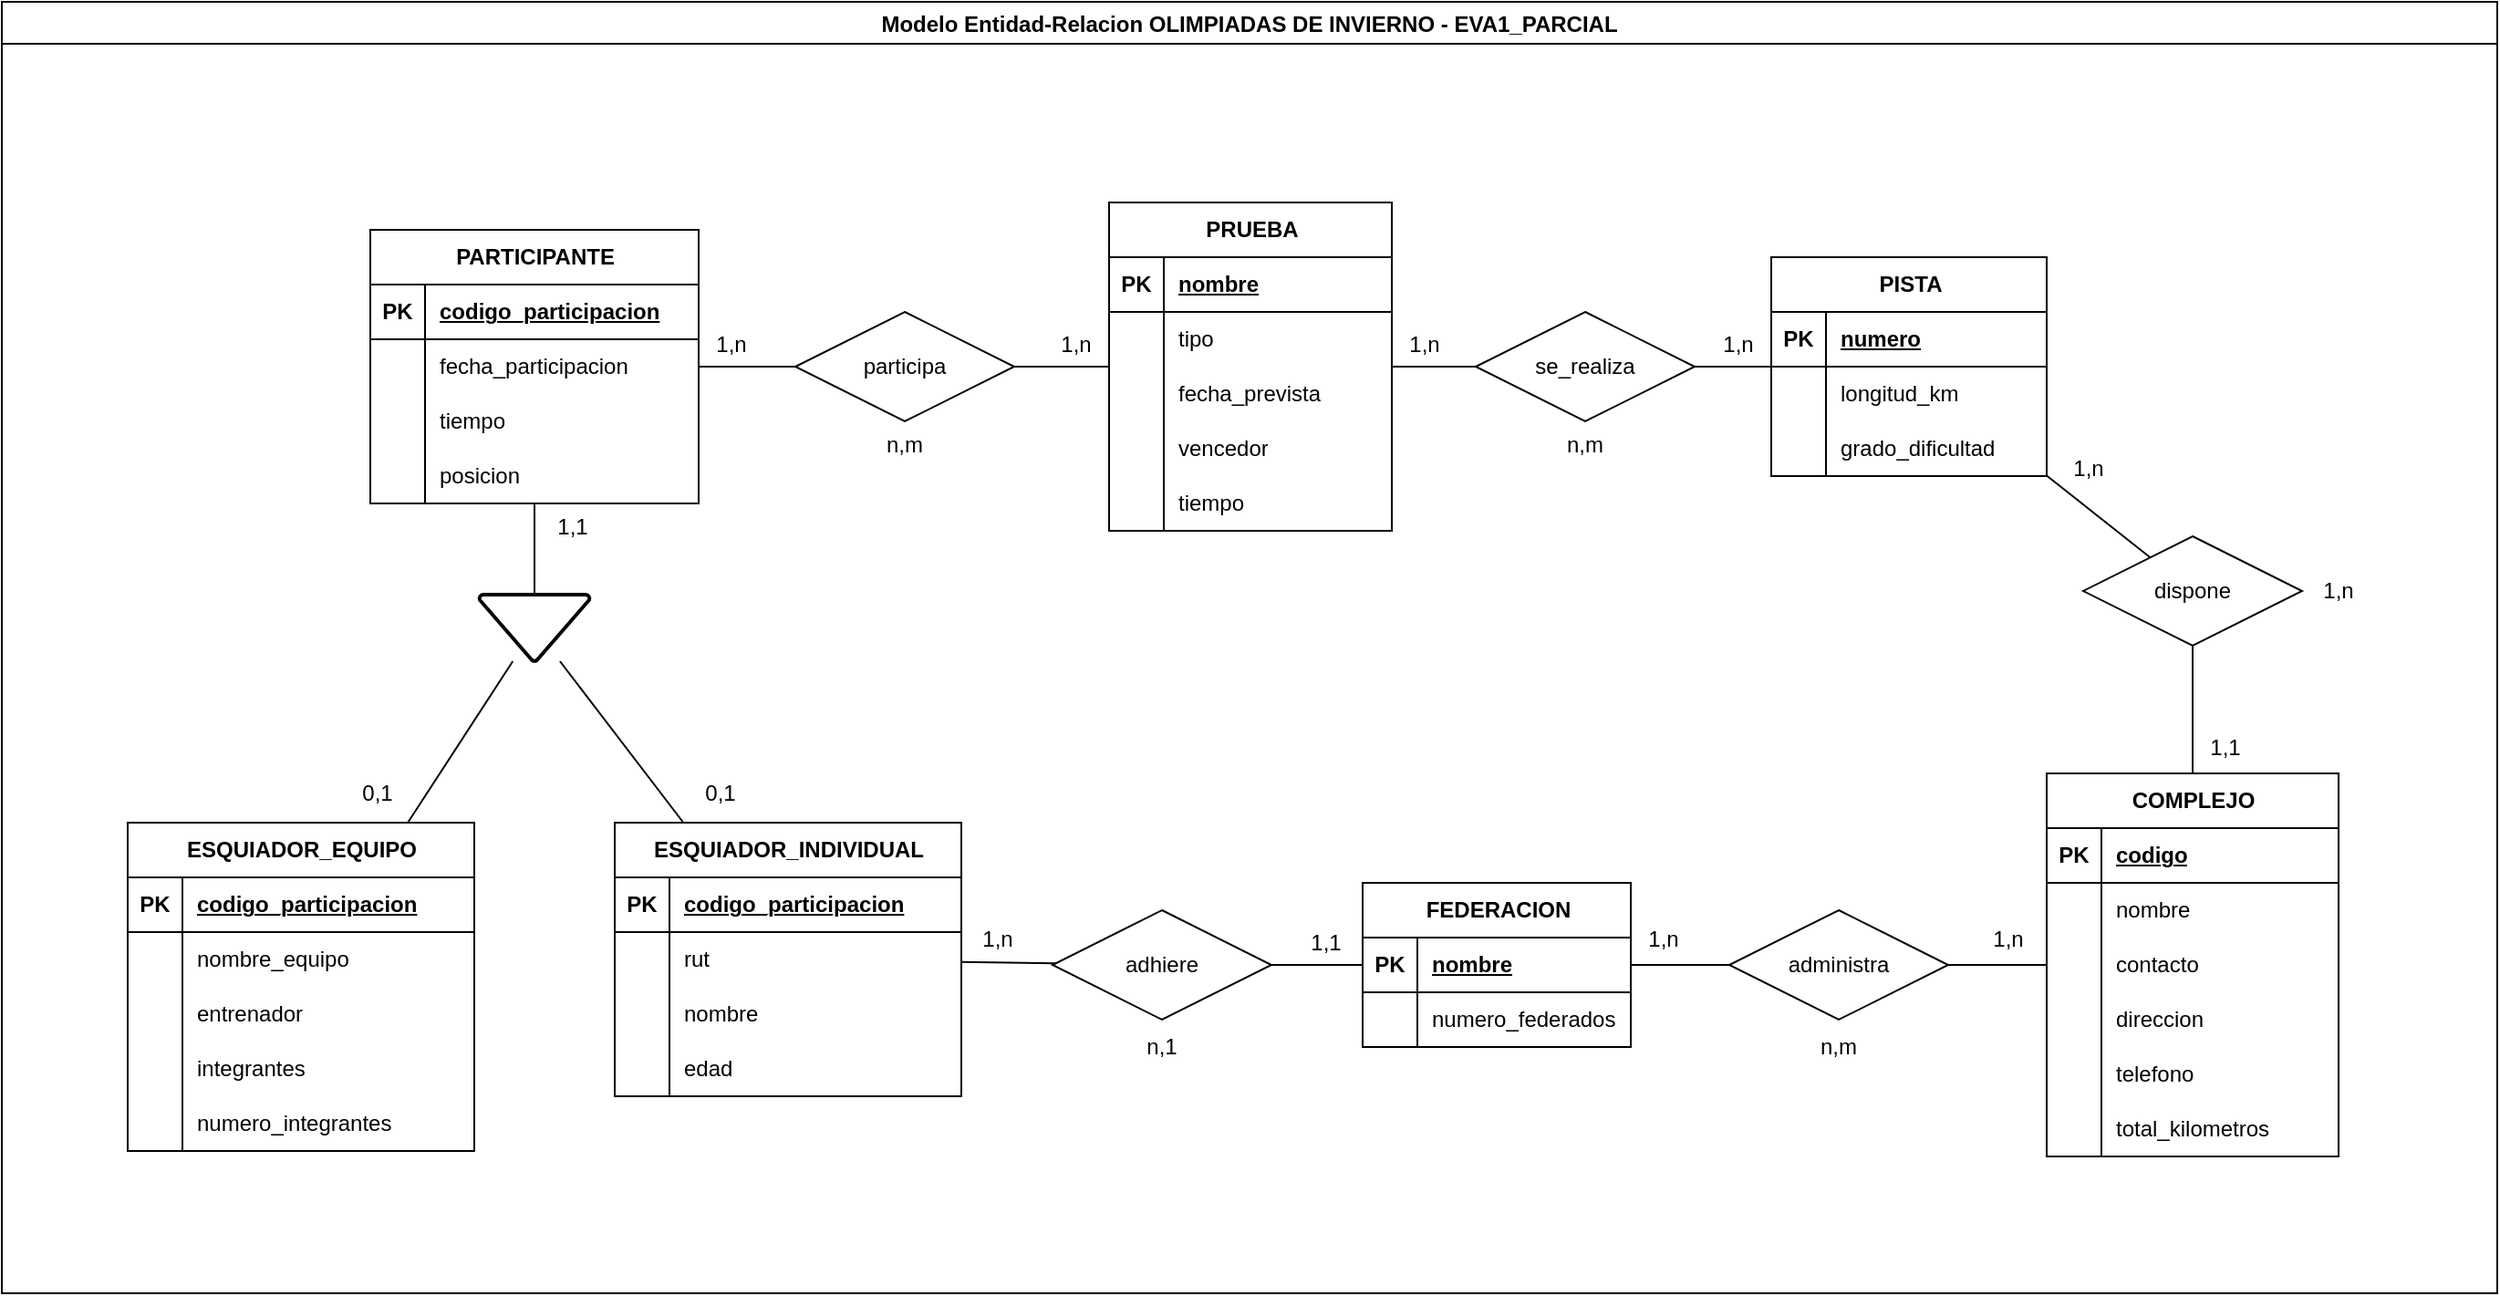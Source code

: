 <mxfile version="21.1.2" type="device">
  <diagram name="Olimpiadas de Invierno" id="M3qVnN_scl08L_aMYJhy">
    <mxGraphModel dx="1152" dy="701" grid="0" gridSize="10" guides="1" tooltips="1" connect="1" arrows="1" fold="1" page="1" pageScale="1" pageWidth="4681" pageHeight="3300" math="0" shadow="0">
      <root>
        <mxCell id="0" />
        <mxCell id="1" parent="0" />
        <mxCell id="zbq84CaO1FpFERPsgIWV-2" value="Modelo Entidad-Relacion OLIMPIADAS DE INVIERNO - EVA1_PARCIAL" style="swimlane;" parent="1" vertex="1">
          <mxGeometry x="531" y="396" width="1368" height="708" as="geometry" />
        </mxCell>
        <mxCell id="zbq84CaO1FpFERPsgIWV-16" value="PARTICIPANTE" style="shape=table;startSize=30;container=1;collapsible=1;childLayout=tableLayout;fixedRows=1;rowLines=0;fontStyle=1;align=center;resizeLast=1;html=1;" parent="zbq84CaO1FpFERPsgIWV-2" vertex="1">
          <mxGeometry x="202" y="125" width="180" height="150" as="geometry" />
        </mxCell>
        <mxCell id="zbq84CaO1FpFERPsgIWV-17" value="" style="shape=tableRow;horizontal=0;startSize=0;swimlaneHead=0;swimlaneBody=0;fillColor=none;collapsible=0;dropTarget=0;points=[[0,0.5],[1,0.5]];portConstraint=eastwest;top=0;left=0;right=0;bottom=1;" parent="zbq84CaO1FpFERPsgIWV-16" vertex="1">
          <mxGeometry y="30" width="180" height="30" as="geometry" />
        </mxCell>
        <mxCell id="zbq84CaO1FpFERPsgIWV-18" value="PK" style="shape=partialRectangle;connectable=0;fillColor=none;top=0;left=0;bottom=0;right=0;fontStyle=1;overflow=hidden;whiteSpace=wrap;html=1;" parent="zbq84CaO1FpFERPsgIWV-17" vertex="1">
          <mxGeometry width="30" height="30" as="geometry">
            <mxRectangle width="30" height="30" as="alternateBounds" />
          </mxGeometry>
        </mxCell>
        <mxCell id="zbq84CaO1FpFERPsgIWV-19" value="codigo_participacion" style="shape=partialRectangle;connectable=0;fillColor=none;top=0;left=0;bottom=0;right=0;align=left;spacingLeft=6;fontStyle=5;overflow=hidden;whiteSpace=wrap;html=1;" parent="zbq84CaO1FpFERPsgIWV-17" vertex="1">
          <mxGeometry x="30" width="150" height="30" as="geometry">
            <mxRectangle width="150" height="30" as="alternateBounds" />
          </mxGeometry>
        </mxCell>
        <mxCell id="zbq84CaO1FpFERPsgIWV-20" value="" style="shape=tableRow;horizontal=0;startSize=0;swimlaneHead=0;swimlaneBody=0;fillColor=none;collapsible=0;dropTarget=0;points=[[0,0.5],[1,0.5]];portConstraint=eastwest;top=0;left=0;right=0;bottom=0;" parent="zbq84CaO1FpFERPsgIWV-16" vertex="1">
          <mxGeometry y="60" width="180" height="30" as="geometry" />
        </mxCell>
        <mxCell id="zbq84CaO1FpFERPsgIWV-21" value="" style="shape=partialRectangle;connectable=0;fillColor=none;top=0;left=0;bottom=0;right=0;editable=1;overflow=hidden;whiteSpace=wrap;html=1;" parent="zbq84CaO1FpFERPsgIWV-20" vertex="1">
          <mxGeometry width="30" height="30" as="geometry">
            <mxRectangle width="30" height="30" as="alternateBounds" />
          </mxGeometry>
        </mxCell>
        <mxCell id="zbq84CaO1FpFERPsgIWV-22" value="fecha_participacion" style="shape=partialRectangle;connectable=0;fillColor=none;top=0;left=0;bottom=0;right=0;align=left;spacingLeft=6;overflow=hidden;whiteSpace=wrap;html=1;" parent="zbq84CaO1FpFERPsgIWV-20" vertex="1">
          <mxGeometry x="30" width="150" height="30" as="geometry">
            <mxRectangle width="150" height="30" as="alternateBounds" />
          </mxGeometry>
        </mxCell>
        <mxCell id="Uq6EE7pWzw_fuwq8VIU6-1" value="" style="shape=tableRow;horizontal=0;startSize=0;swimlaneHead=0;swimlaneBody=0;fillColor=none;collapsible=0;dropTarget=0;points=[[0,0.5],[1,0.5]];portConstraint=eastwest;top=0;left=0;right=0;bottom=0;" vertex="1" parent="zbq84CaO1FpFERPsgIWV-16">
          <mxGeometry y="90" width="180" height="30" as="geometry" />
        </mxCell>
        <mxCell id="Uq6EE7pWzw_fuwq8VIU6-2" value="" style="shape=partialRectangle;connectable=0;fillColor=none;top=0;left=0;bottom=0;right=0;editable=1;overflow=hidden;whiteSpace=wrap;html=1;" vertex="1" parent="Uq6EE7pWzw_fuwq8VIU6-1">
          <mxGeometry width="30" height="30" as="geometry">
            <mxRectangle width="30" height="30" as="alternateBounds" />
          </mxGeometry>
        </mxCell>
        <mxCell id="Uq6EE7pWzw_fuwq8VIU6-3" value="tiempo" style="shape=partialRectangle;connectable=0;fillColor=none;top=0;left=0;bottom=0;right=0;align=left;spacingLeft=6;overflow=hidden;whiteSpace=wrap;html=1;" vertex="1" parent="Uq6EE7pWzw_fuwq8VIU6-1">
          <mxGeometry x="30" width="150" height="30" as="geometry">
            <mxRectangle width="150" height="30" as="alternateBounds" />
          </mxGeometry>
        </mxCell>
        <mxCell id="Uq6EE7pWzw_fuwq8VIU6-4" value="" style="shape=tableRow;horizontal=0;startSize=0;swimlaneHead=0;swimlaneBody=0;fillColor=none;collapsible=0;dropTarget=0;points=[[0,0.5],[1,0.5]];portConstraint=eastwest;top=0;left=0;right=0;bottom=0;" vertex="1" parent="zbq84CaO1FpFERPsgIWV-16">
          <mxGeometry y="120" width="180" height="30" as="geometry" />
        </mxCell>
        <mxCell id="Uq6EE7pWzw_fuwq8VIU6-5" value="" style="shape=partialRectangle;connectable=0;fillColor=none;top=0;left=0;bottom=0;right=0;editable=1;overflow=hidden;whiteSpace=wrap;html=1;" vertex="1" parent="Uq6EE7pWzw_fuwq8VIU6-4">
          <mxGeometry width="30" height="30" as="geometry">
            <mxRectangle width="30" height="30" as="alternateBounds" />
          </mxGeometry>
        </mxCell>
        <mxCell id="Uq6EE7pWzw_fuwq8VIU6-6" value="posicion" style="shape=partialRectangle;connectable=0;fillColor=none;top=0;left=0;bottom=0;right=0;align=left;spacingLeft=6;overflow=hidden;whiteSpace=wrap;html=1;" vertex="1" parent="Uq6EE7pWzw_fuwq8VIU6-4">
          <mxGeometry x="30" width="150" height="30" as="geometry">
            <mxRectangle width="150" height="30" as="alternateBounds" />
          </mxGeometry>
        </mxCell>
        <mxCell id="zbq84CaO1FpFERPsgIWV-32" value="PRUEBA" style="shape=table;startSize=30;container=1;collapsible=1;childLayout=tableLayout;fixedRows=1;rowLines=0;fontStyle=1;align=center;resizeLast=1;html=1;" parent="zbq84CaO1FpFERPsgIWV-2" vertex="1">
          <mxGeometry x="607" y="110" width="155" height="180" as="geometry" />
        </mxCell>
        <mxCell id="zbq84CaO1FpFERPsgIWV-33" value="" style="shape=tableRow;horizontal=0;startSize=0;swimlaneHead=0;swimlaneBody=0;fillColor=none;collapsible=0;dropTarget=0;points=[[0,0.5],[1,0.5]];portConstraint=eastwest;top=0;left=0;right=0;bottom=1;" parent="zbq84CaO1FpFERPsgIWV-32" vertex="1">
          <mxGeometry y="30" width="155" height="30" as="geometry" />
        </mxCell>
        <mxCell id="zbq84CaO1FpFERPsgIWV-34" value="PK" style="shape=partialRectangle;connectable=0;fillColor=none;top=0;left=0;bottom=0;right=0;fontStyle=1;overflow=hidden;whiteSpace=wrap;html=1;" parent="zbq84CaO1FpFERPsgIWV-33" vertex="1">
          <mxGeometry width="30" height="30" as="geometry">
            <mxRectangle width="30" height="30" as="alternateBounds" />
          </mxGeometry>
        </mxCell>
        <mxCell id="zbq84CaO1FpFERPsgIWV-35" value="nombre" style="shape=partialRectangle;connectable=0;fillColor=none;top=0;left=0;bottom=0;right=0;align=left;spacingLeft=6;fontStyle=5;overflow=hidden;whiteSpace=wrap;html=1;" parent="zbq84CaO1FpFERPsgIWV-33" vertex="1">
          <mxGeometry x="30" width="125" height="30" as="geometry">
            <mxRectangle width="125" height="30" as="alternateBounds" />
          </mxGeometry>
        </mxCell>
        <mxCell id="zbq84CaO1FpFERPsgIWV-36" value="" style="shape=tableRow;horizontal=0;startSize=0;swimlaneHead=0;swimlaneBody=0;fillColor=none;collapsible=0;dropTarget=0;points=[[0,0.5],[1,0.5]];portConstraint=eastwest;top=0;left=0;right=0;bottom=0;" parent="zbq84CaO1FpFERPsgIWV-32" vertex="1">
          <mxGeometry y="60" width="155" height="30" as="geometry" />
        </mxCell>
        <mxCell id="zbq84CaO1FpFERPsgIWV-37" value="" style="shape=partialRectangle;connectable=0;fillColor=none;top=0;left=0;bottom=0;right=0;editable=1;overflow=hidden;whiteSpace=wrap;html=1;" parent="zbq84CaO1FpFERPsgIWV-36" vertex="1">
          <mxGeometry width="30" height="30" as="geometry">
            <mxRectangle width="30" height="30" as="alternateBounds" />
          </mxGeometry>
        </mxCell>
        <mxCell id="zbq84CaO1FpFERPsgIWV-38" value="tipo" style="shape=partialRectangle;connectable=0;fillColor=none;top=0;left=0;bottom=0;right=0;align=left;spacingLeft=6;overflow=hidden;whiteSpace=wrap;html=1;" parent="zbq84CaO1FpFERPsgIWV-36" vertex="1">
          <mxGeometry x="30" width="125" height="30" as="geometry">
            <mxRectangle width="125" height="30" as="alternateBounds" />
          </mxGeometry>
        </mxCell>
        <mxCell id="zbq84CaO1FpFERPsgIWV-39" value="" style="shape=tableRow;horizontal=0;startSize=0;swimlaneHead=0;swimlaneBody=0;fillColor=none;collapsible=0;dropTarget=0;points=[[0,0.5],[1,0.5]];portConstraint=eastwest;top=0;left=0;right=0;bottom=0;" parent="zbq84CaO1FpFERPsgIWV-32" vertex="1">
          <mxGeometry y="90" width="155" height="30" as="geometry" />
        </mxCell>
        <mxCell id="zbq84CaO1FpFERPsgIWV-40" value="" style="shape=partialRectangle;connectable=0;fillColor=none;top=0;left=0;bottom=0;right=0;editable=1;overflow=hidden;whiteSpace=wrap;html=1;" parent="zbq84CaO1FpFERPsgIWV-39" vertex="1">
          <mxGeometry width="30" height="30" as="geometry">
            <mxRectangle width="30" height="30" as="alternateBounds" />
          </mxGeometry>
        </mxCell>
        <mxCell id="zbq84CaO1FpFERPsgIWV-41" value="fecha_prevista" style="shape=partialRectangle;connectable=0;fillColor=none;top=0;left=0;bottom=0;right=0;align=left;spacingLeft=6;overflow=hidden;whiteSpace=wrap;html=1;" parent="zbq84CaO1FpFERPsgIWV-39" vertex="1">
          <mxGeometry x="30" width="125" height="30" as="geometry">
            <mxRectangle width="125" height="30" as="alternateBounds" />
          </mxGeometry>
        </mxCell>
        <mxCell id="Uq6EE7pWzw_fuwq8VIU6-7" value="" style="shape=tableRow;horizontal=0;startSize=0;swimlaneHead=0;swimlaneBody=0;fillColor=none;collapsible=0;dropTarget=0;points=[[0,0.5],[1,0.5]];portConstraint=eastwest;top=0;left=0;right=0;bottom=0;" vertex="1" parent="zbq84CaO1FpFERPsgIWV-32">
          <mxGeometry y="120" width="155" height="30" as="geometry" />
        </mxCell>
        <mxCell id="Uq6EE7pWzw_fuwq8VIU6-8" value="" style="shape=partialRectangle;connectable=0;fillColor=none;top=0;left=0;bottom=0;right=0;editable=1;overflow=hidden;whiteSpace=wrap;html=1;" vertex="1" parent="Uq6EE7pWzw_fuwq8VIU6-7">
          <mxGeometry width="30" height="30" as="geometry">
            <mxRectangle width="30" height="30" as="alternateBounds" />
          </mxGeometry>
        </mxCell>
        <mxCell id="Uq6EE7pWzw_fuwq8VIU6-9" value="vencedor" style="shape=partialRectangle;connectable=0;fillColor=none;top=0;left=0;bottom=0;right=0;align=left;spacingLeft=6;overflow=hidden;whiteSpace=wrap;html=1;" vertex="1" parent="Uq6EE7pWzw_fuwq8VIU6-7">
          <mxGeometry x="30" width="125" height="30" as="geometry">
            <mxRectangle width="125" height="30" as="alternateBounds" />
          </mxGeometry>
        </mxCell>
        <mxCell id="Uq6EE7pWzw_fuwq8VIU6-10" value="" style="shape=tableRow;horizontal=0;startSize=0;swimlaneHead=0;swimlaneBody=0;fillColor=none;collapsible=0;dropTarget=0;points=[[0,0.5],[1,0.5]];portConstraint=eastwest;top=0;left=0;right=0;bottom=0;" vertex="1" parent="zbq84CaO1FpFERPsgIWV-32">
          <mxGeometry y="150" width="155" height="30" as="geometry" />
        </mxCell>
        <mxCell id="Uq6EE7pWzw_fuwq8VIU6-11" value="" style="shape=partialRectangle;connectable=0;fillColor=none;top=0;left=0;bottom=0;right=0;editable=1;overflow=hidden;whiteSpace=wrap;html=1;" vertex="1" parent="Uq6EE7pWzw_fuwq8VIU6-10">
          <mxGeometry width="30" height="30" as="geometry">
            <mxRectangle width="30" height="30" as="alternateBounds" />
          </mxGeometry>
        </mxCell>
        <mxCell id="Uq6EE7pWzw_fuwq8VIU6-12" value="tiempo" style="shape=partialRectangle;connectable=0;fillColor=none;top=0;left=0;bottom=0;right=0;align=left;spacingLeft=6;overflow=hidden;whiteSpace=wrap;html=1;" vertex="1" parent="Uq6EE7pWzw_fuwq8VIU6-10">
          <mxGeometry x="30" width="125" height="30" as="geometry">
            <mxRectangle width="125" height="30" as="alternateBounds" />
          </mxGeometry>
        </mxCell>
        <mxCell id="zbq84CaO1FpFERPsgIWV-42" value="ESQUIADOR_INDIVIDUAL" style="shape=table;startSize=30;container=1;collapsible=1;childLayout=tableLayout;fixedRows=1;rowLines=0;fontStyle=1;align=center;resizeLast=1;html=1;" parent="zbq84CaO1FpFERPsgIWV-2" vertex="1">
          <mxGeometry x="336" y="450" width="190" height="150" as="geometry" />
        </mxCell>
        <mxCell id="zbq84CaO1FpFERPsgIWV-43" value="" style="shape=tableRow;horizontal=0;startSize=0;swimlaneHead=0;swimlaneBody=0;fillColor=none;collapsible=0;dropTarget=0;points=[[0,0.5],[1,0.5]];portConstraint=eastwest;top=0;left=0;right=0;bottom=1;" parent="zbq84CaO1FpFERPsgIWV-42" vertex="1">
          <mxGeometry y="30" width="190" height="30" as="geometry" />
        </mxCell>
        <mxCell id="zbq84CaO1FpFERPsgIWV-44" value="PK" style="shape=partialRectangle;connectable=0;fillColor=none;top=0;left=0;bottom=0;right=0;fontStyle=1;overflow=hidden;whiteSpace=wrap;html=1;" parent="zbq84CaO1FpFERPsgIWV-43" vertex="1">
          <mxGeometry width="30" height="30" as="geometry">
            <mxRectangle width="30" height="30" as="alternateBounds" />
          </mxGeometry>
        </mxCell>
        <mxCell id="zbq84CaO1FpFERPsgIWV-45" value="codigo_participacion" style="shape=partialRectangle;connectable=0;fillColor=none;top=0;left=0;bottom=0;right=0;align=left;spacingLeft=6;fontStyle=5;overflow=hidden;whiteSpace=wrap;html=1;" parent="zbq84CaO1FpFERPsgIWV-43" vertex="1">
          <mxGeometry x="30" width="160" height="30" as="geometry">
            <mxRectangle width="160" height="30" as="alternateBounds" />
          </mxGeometry>
        </mxCell>
        <mxCell id="zbq84CaO1FpFERPsgIWV-46" value="" style="shape=tableRow;horizontal=0;startSize=0;swimlaneHead=0;swimlaneBody=0;fillColor=none;collapsible=0;dropTarget=0;points=[[0,0.5],[1,0.5]];portConstraint=eastwest;top=0;left=0;right=0;bottom=0;" parent="zbq84CaO1FpFERPsgIWV-42" vertex="1">
          <mxGeometry y="60" width="190" height="30" as="geometry" />
        </mxCell>
        <mxCell id="zbq84CaO1FpFERPsgIWV-47" value="" style="shape=partialRectangle;connectable=0;fillColor=none;top=0;left=0;bottom=0;right=0;editable=1;overflow=hidden;whiteSpace=wrap;html=1;" parent="zbq84CaO1FpFERPsgIWV-46" vertex="1">
          <mxGeometry width="30" height="30" as="geometry">
            <mxRectangle width="30" height="30" as="alternateBounds" />
          </mxGeometry>
        </mxCell>
        <mxCell id="zbq84CaO1FpFERPsgIWV-48" value="rut" style="shape=partialRectangle;connectable=0;fillColor=none;top=0;left=0;bottom=0;right=0;align=left;spacingLeft=6;overflow=hidden;whiteSpace=wrap;html=1;" parent="zbq84CaO1FpFERPsgIWV-46" vertex="1">
          <mxGeometry x="30" width="160" height="30" as="geometry">
            <mxRectangle width="160" height="30" as="alternateBounds" />
          </mxGeometry>
        </mxCell>
        <mxCell id="zbq84CaO1FpFERPsgIWV-49" value="" style="shape=tableRow;horizontal=0;startSize=0;swimlaneHead=0;swimlaneBody=0;fillColor=none;collapsible=0;dropTarget=0;points=[[0,0.5],[1,0.5]];portConstraint=eastwest;top=0;left=0;right=0;bottom=0;" parent="zbq84CaO1FpFERPsgIWV-42" vertex="1">
          <mxGeometry y="90" width="190" height="30" as="geometry" />
        </mxCell>
        <mxCell id="zbq84CaO1FpFERPsgIWV-50" value="" style="shape=partialRectangle;connectable=0;fillColor=none;top=0;left=0;bottom=0;right=0;editable=1;overflow=hidden;whiteSpace=wrap;html=1;" parent="zbq84CaO1FpFERPsgIWV-49" vertex="1">
          <mxGeometry width="30" height="30" as="geometry">
            <mxRectangle width="30" height="30" as="alternateBounds" />
          </mxGeometry>
        </mxCell>
        <mxCell id="zbq84CaO1FpFERPsgIWV-51" value="nombre" style="shape=partialRectangle;connectable=0;fillColor=none;top=0;left=0;bottom=0;right=0;align=left;spacingLeft=6;overflow=hidden;whiteSpace=wrap;html=1;" parent="zbq84CaO1FpFERPsgIWV-49" vertex="1">
          <mxGeometry x="30" width="160" height="30" as="geometry">
            <mxRectangle width="160" height="30" as="alternateBounds" />
          </mxGeometry>
        </mxCell>
        <mxCell id="zbq84CaO1FpFERPsgIWV-52" value="" style="shape=tableRow;horizontal=0;startSize=0;swimlaneHead=0;swimlaneBody=0;fillColor=none;collapsible=0;dropTarget=0;points=[[0,0.5],[1,0.5]];portConstraint=eastwest;top=0;left=0;right=0;bottom=0;" parent="zbq84CaO1FpFERPsgIWV-42" vertex="1">
          <mxGeometry y="120" width="190" height="30" as="geometry" />
        </mxCell>
        <mxCell id="zbq84CaO1FpFERPsgIWV-53" value="" style="shape=partialRectangle;connectable=0;fillColor=none;top=0;left=0;bottom=0;right=0;editable=1;overflow=hidden;whiteSpace=wrap;html=1;" parent="zbq84CaO1FpFERPsgIWV-52" vertex="1">
          <mxGeometry width="30" height="30" as="geometry">
            <mxRectangle width="30" height="30" as="alternateBounds" />
          </mxGeometry>
        </mxCell>
        <mxCell id="zbq84CaO1FpFERPsgIWV-54" value="edad" style="shape=partialRectangle;connectable=0;fillColor=none;top=0;left=0;bottom=0;right=0;align=left;spacingLeft=6;overflow=hidden;whiteSpace=wrap;html=1;" parent="zbq84CaO1FpFERPsgIWV-52" vertex="1">
          <mxGeometry x="30" width="160" height="30" as="geometry">
            <mxRectangle width="160" height="30" as="alternateBounds" />
          </mxGeometry>
        </mxCell>
        <mxCell id="zbq84CaO1FpFERPsgIWV-61" value="PISTA" style="shape=table;startSize=30;container=1;collapsible=1;childLayout=tableLayout;fixedRows=1;rowLines=0;fontStyle=1;align=center;resizeLast=1;html=1;" parent="zbq84CaO1FpFERPsgIWV-2" vertex="1">
          <mxGeometry x="970" y="140" width="151" height="120" as="geometry" />
        </mxCell>
        <mxCell id="zbq84CaO1FpFERPsgIWV-62" value="" style="shape=tableRow;horizontal=0;startSize=0;swimlaneHead=0;swimlaneBody=0;fillColor=none;collapsible=0;dropTarget=0;points=[[0,0.5],[1,0.5]];portConstraint=eastwest;top=0;left=0;right=0;bottom=1;" parent="zbq84CaO1FpFERPsgIWV-61" vertex="1">
          <mxGeometry y="30" width="151" height="30" as="geometry" />
        </mxCell>
        <mxCell id="zbq84CaO1FpFERPsgIWV-63" value="PK" style="shape=partialRectangle;connectable=0;fillColor=none;top=0;left=0;bottom=0;right=0;fontStyle=1;overflow=hidden;whiteSpace=wrap;html=1;" parent="zbq84CaO1FpFERPsgIWV-62" vertex="1">
          <mxGeometry width="30" height="30" as="geometry">
            <mxRectangle width="30" height="30" as="alternateBounds" />
          </mxGeometry>
        </mxCell>
        <mxCell id="zbq84CaO1FpFERPsgIWV-64" value="numero" style="shape=partialRectangle;connectable=0;fillColor=none;top=0;left=0;bottom=0;right=0;align=left;spacingLeft=6;fontStyle=5;overflow=hidden;whiteSpace=wrap;html=1;" parent="zbq84CaO1FpFERPsgIWV-62" vertex="1">
          <mxGeometry x="30" width="121" height="30" as="geometry">
            <mxRectangle width="121" height="30" as="alternateBounds" />
          </mxGeometry>
        </mxCell>
        <mxCell id="zbq84CaO1FpFERPsgIWV-65" value="" style="shape=tableRow;horizontal=0;startSize=0;swimlaneHead=0;swimlaneBody=0;fillColor=none;collapsible=0;dropTarget=0;points=[[0,0.5],[1,0.5]];portConstraint=eastwest;top=0;left=0;right=0;bottom=0;" parent="zbq84CaO1FpFERPsgIWV-61" vertex="1">
          <mxGeometry y="60" width="151" height="30" as="geometry" />
        </mxCell>
        <mxCell id="zbq84CaO1FpFERPsgIWV-66" value="" style="shape=partialRectangle;connectable=0;fillColor=none;top=0;left=0;bottom=0;right=0;editable=1;overflow=hidden;whiteSpace=wrap;html=1;" parent="zbq84CaO1FpFERPsgIWV-65" vertex="1">
          <mxGeometry width="30" height="30" as="geometry">
            <mxRectangle width="30" height="30" as="alternateBounds" />
          </mxGeometry>
        </mxCell>
        <mxCell id="zbq84CaO1FpFERPsgIWV-67" value="longitud_km" style="shape=partialRectangle;connectable=0;fillColor=none;top=0;left=0;bottom=0;right=0;align=left;spacingLeft=6;overflow=hidden;whiteSpace=wrap;html=1;" parent="zbq84CaO1FpFERPsgIWV-65" vertex="1">
          <mxGeometry x="30" width="121" height="30" as="geometry">
            <mxRectangle width="121" height="30" as="alternateBounds" />
          </mxGeometry>
        </mxCell>
        <mxCell id="zbq84CaO1FpFERPsgIWV-68" value="" style="shape=tableRow;horizontal=0;startSize=0;swimlaneHead=0;swimlaneBody=0;fillColor=none;collapsible=0;dropTarget=0;points=[[0,0.5],[1,0.5]];portConstraint=eastwest;top=0;left=0;right=0;bottom=0;" parent="zbq84CaO1FpFERPsgIWV-61" vertex="1">
          <mxGeometry y="90" width="151" height="30" as="geometry" />
        </mxCell>
        <mxCell id="zbq84CaO1FpFERPsgIWV-69" value="" style="shape=partialRectangle;connectable=0;fillColor=none;top=0;left=0;bottom=0;right=0;editable=1;overflow=hidden;whiteSpace=wrap;html=1;" parent="zbq84CaO1FpFERPsgIWV-68" vertex="1">
          <mxGeometry width="30" height="30" as="geometry">
            <mxRectangle width="30" height="30" as="alternateBounds" />
          </mxGeometry>
        </mxCell>
        <mxCell id="zbq84CaO1FpFERPsgIWV-70" value="grado_dificultad" style="shape=partialRectangle;connectable=0;fillColor=none;top=0;left=0;bottom=0;right=0;align=left;spacingLeft=6;overflow=hidden;whiteSpace=wrap;html=1;" parent="zbq84CaO1FpFERPsgIWV-68" vertex="1">
          <mxGeometry x="30" width="121" height="30" as="geometry">
            <mxRectangle width="121" height="30" as="alternateBounds" />
          </mxGeometry>
        </mxCell>
        <mxCell id="zbq84CaO1FpFERPsgIWV-83" value="FEDERACION" style="shape=table;startSize=30;container=1;collapsible=1;childLayout=tableLayout;fixedRows=1;rowLines=0;fontStyle=1;align=center;resizeLast=1;html=1;" parent="zbq84CaO1FpFERPsgIWV-2" vertex="1">
          <mxGeometry x="746" y="483" width="147" height="90" as="geometry" />
        </mxCell>
        <mxCell id="zbq84CaO1FpFERPsgIWV-84" value="" style="shape=tableRow;horizontal=0;startSize=0;swimlaneHead=0;swimlaneBody=0;fillColor=none;collapsible=0;dropTarget=0;points=[[0,0.5],[1,0.5]];portConstraint=eastwest;top=0;left=0;right=0;bottom=1;" parent="zbq84CaO1FpFERPsgIWV-83" vertex="1">
          <mxGeometry y="30" width="147" height="30" as="geometry" />
        </mxCell>
        <mxCell id="zbq84CaO1FpFERPsgIWV-85" value="PK" style="shape=partialRectangle;connectable=0;fillColor=none;top=0;left=0;bottom=0;right=0;fontStyle=1;overflow=hidden;whiteSpace=wrap;html=1;" parent="zbq84CaO1FpFERPsgIWV-84" vertex="1">
          <mxGeometry width="30" height="30" as="geometry">
            <mxRectangle width="30" height="30" as="alternateBounds" />
          </mxGeometry>
        </mxCell>
        <mxCell id="zbq84CaO1FpFERPsgIWV-86" value="nombre" style="shape=partialRectangle;connectable=0;fillColor=none;top=0;left=0;bottom=0;right=0;align=left;spacingLeft=6;fontStyle=5;overflow=hidden;whiteSpace=wrap;html=1;" parent="zbq84CaO1FpFERPsgIWV-84" vertex="1">
          <mxGeometry x="30" width="117" height="30" as="geometry">
            <mxRectangle width="117" height="30" as="alternateBounds" />
          </mxGeometry>
        </mxCell>
        <mxCell id="zbq84CaO1FpFERPsgIWV-87" value="" style="shape=tableRow;horizontal=0;startSize=0;swimlaneHead=0;swimlaneBody=0;fillColor=none;collapsible=0;dropTarget=0;points=[[0,0.5],[1,0.5]];portConstraint=eastwest;top=0;left=0;right=0;bottom=0;" parent="zbq84CaO1FpFERPsgIWV-83" vertex="1">
          <mxGeometry y="60" width="147" height="30" as="geometry" />
        </mxCell>
        <mxCell id="zbq84CaO1FpFERPsgIWV-88" value="" style="shape=partialRectangle;connectable=0;fillColor=none;top=0;left=0;bottom=0;right=0;editable=1;overflow=hidden;whiteSpace=wrap;html=1;" parent="zbq84CaO1FpFERPsgIWV-87" vertex="1">
          <mxGeometry width="30" height="30" as="geometry">
            <mxRectangle width="30" height="30" as="alternateBounds" />
          </mxGeometry>
        </mxCell>
        <mxCell id="zbq84CaO1FpFERPsgIWV-89" value="numero_federados" style="shape=partialRectangle;connectable=0;fillColor=none;top=0;left=0;bottom=0;right=0;align=left;spacingLeft=6;overflow=hidden;whiteSpace=wrap;html=1;" parent="zbq84CaO1FpFERPsgIWV-87" vertex="1">
          <mxGeometry x="30" width="117" height="30" as="geometry">
            <mxRectangle width="117" height="30" as="alternateBounds" />
          </mxGeometry>
        </mxCell>
        <mxCell id="zbq84CaO1FpFERPsgIWV-99" value="COMPLEJO" style="shape=table;startSize=30;container=1;collapsible=1;childLayout=tableLayout;fixedRows=1;rowLines=0;fontStyle=1;align=center;resizeLast=1;html=1;" parent="zbq84CaO1FpFERPsgIWV-2" vertex="1">
          <mxGeometry x="1121" y="423" width="160" height="210" as="geometry" />
        </mxCell>
        <mxCell id="zbq84CaO1FpFERPsgIWV-100" value="" style="shape=tableRow;horizontal=0;startSize=0;swimlaneHead=0;swimlaneBody=0;fillColor=none;collapsible=0;dropTarget=0;points=[[0,0.5],[1,0.5]];portConstraint=eastwest;top=0;left=0;right=0;bottom=1;" parent="zbq84CaO1FpFERPsgIWV-99" vertex="1">
          <mxGeometry y="30" width="160" height="30" as="geometry" />
        </mxCell>
        <mxCell id="zbq84CaO1FpFERPsgIWV-101" value="PK" style="shape=partialRectangle;connectable=0;fillColor=none;top=0;left=0;bottom=0;right=0;fontStyle=1;overflow=hidden;whiteSpace=wrap;html=1;" parent="zbq84CaO1FpFERPsgIWV-100" vertex="1">
          <mxGeometry width="30" height="30" as="geometry">
            <mxRectangle width="30" height="30" as="alternateBounds" />
          </mxGeometry>
        </mxCell>
        <mxCell id="zbq84CaO1FpFERPsgIWV-102" value="codigo" style="shape=partialRectangle;connectable=0;fillColor=none;top=0;left=0;bottom=0;right=0;align=left;spacingLeft=6;fontStyle=5;overflow=hidden;whiteSpace=wrap;html=1;" parent="zbq84CaO1FpFERPsgIWV-100" vertex="1">
          <mxGeometry x="30" width="130" height="30" as="geometry">
            <mxRectangle width="130" height="30" as="alternateBounds" />
          </mxGeometry>
        </mxCell>
        <mxCell id="zbq84CaO1FpFERPsgIWV-103" value="" style="shape=tableRow;horizontal=0;startSize=0;swimlaneHead=0;swimlaneBody=0;fillColor=none;collapsible=0;dropTarget=0;points=[[0,0.5],[1,0.5]];portConstraint=eastwest;top=0;left=0;right=0;bottom=0;" parent="zbq84CaO1FpFERPsgIWV-99" vertex="1">
          <mxGeometry y="60" width="160" height="30" as="geometry" />
        </mxCell>
        <mxCell id="zbq84CaO1FpFERPsgIWV-104" value="" style="shape=partialRectangle;connectable=0;fillColor=none;top=0;left=0;bottom=0;right=0;editable=1;overflow=hidden;whiteSpace=wrap;html=1;" parent="zbq84CaO1FpFERPsgIWV-103" vertex="1">
          <mxGeometry width="30" height="30" as="geometry">
            <mxRectangle width="30" height="30" as="alternateBounds" />
          </mxGeometry>
        </mxCell>
        <mxCell id="zbq84CaO1FpFERPsgIWV-105" value="nombre" style="shape=partialRectangle;connectable=0;fillColor=none;top=0;left=0;bottom=0;right=0;align=left;spacingLeft=6;overflow=hidden;whiteSpace=wrap;html=1;" parent="zbq84CaO1FpFERPsgIWV-103" vertex="1">
          <mxGeometry x="30" width="130" height="30" as="geometry">
            <mxRectangle width="130" height="30" as="alternateBounds" />
          </mxGeometry>
        </mxCell>
        <mxCell id="zbq84CaO1FpFERPsgIWV-106" value="" style="shape=tableRow;horizontal=0;startSize=0;swimlaneHead=0;swimlaneBody=0;fillColor=none;collapsible=0;dropTarget=0;points=[[0,0.5],[1,0.5]];portConstraint=eastwest;top=0;left=0;right=0;bottom=0;" parent="zbq84CaO1FpFERPsgIWV-99" vertex="1">
          <mxGeometry y="90" width="160" height="30" as="geometry" />
        </mxCell>
        <mxCell id="zbq84CaO1FpFERPsgIWV-107" value="" style="shape=partialRectangle;connectable=0;fillColor=none;top=0;left=0;bottom=0;right=0;editable=1;overflow=hidden;whiteSpace=wrap;html=1;" parent="zbq84CaO1FpFERPsgIWV-106" vertex="1">
          <mxGeometry width="30" height="30" as="geometry">
            <mxRectangle width="30" height="30" as="alternateBounds" />
          </mxGeometry>
        </mxCell>
        <mxCell id="zbq84CaO1FpFERPsgIWV-108" value="contacto" style="shape=partialRectangle;connectable=0;fillColor=none;top=0;left=0;bottom=0;right=0;align=left;spacingLeft=6;overflow=hidden;whiteSpace=wrap;html=1;" parent="zbq84CaO1FpFERPsgIWV-106" vertex="1">
          <mxGeometry x="30" width="130" height="30" as="geometry">
            <mxRectangle width="130" height="30" as="alternateBounds" />
          </mxGeometry>
        </mxCell>
        <mxCell id="zbq84CaO1FpFERPsgIWV-109" value="" style="shape=tableRow;horizontal=0;startSize=0;swimlaneHead=0;swimlaneBody=0;fillColor=none;collapsible=0;dropTarget=0;points=[[0,0.5],[1,0.5]];portConstraint=eastwest;top=0;left=0;right=0;bottom=0;" parent="zbq84CaO1FpFERPsgIWV-99" vertex="1">
          <mxGeometry y="120" width="160" height="30" as="geometry" />
        </mxCell>
        <mxCell id="zbq84CaO1FpFERPsgIWV-110" value="" style="shape=partialRectangle;connectable=0;fillColor=none;top=0;left=0;bottom=0;right=0;editable=1;overflow=hidden;whiteSpace=wrap;html=1;" parent="zbq84CaO1FpFERPsgIWV-109" vertex="1">
          <mxGeometry width="30" height="30" as="geometry">
            <mxRectangle width="30" height="30" as="alternateBounds" />
          </mxGeometry>
        </mxCell>
        <mxCell id="zbq84CaO1FpFERPsgIWV-111" value="direccion" style="shape=partialRectangle;connectable=0;fillColor=none;top=0;left=0;bottom=0;right=0;align=left;spacingLeft=6;overflow=hidden;whiteSpace=wrap;html=1;" parent="zbq84CaO1FpFERPsgIWV-109" vertex="1">
          <mxGeometry x="30" width="130" height="30" as="geometry">
            <mxRectangle width="130" height="30" as="alternateBounds" />
          </mxGeometry>
        </mxCell>
        <mxCell id="zbq84CaO1FpFERPsgIWV-112" value="" style="shape=tableRow;horizontal=0;startSize=0;swimlaneHead=0;swimlaneBody=0;fillColor=none;collapsible=0;dropTarget=0;points=[[0,0.5],[1,0.5]];portConstraint=eastwest;top=0;left=0;right=0;bottom=0;" parent="zbq84CaO1FpFERPsgIWV-99" vertex="1">
          <mxGeometry y="150" width="160" height="30" as="geometry" />
        </mxCell>
        <mxCell id="zbq84CaO1FpFERPsgIWV-113" value="" style="shape=partialRectangle;connectable=0;fillColor=none;top=0;left=0;bottom=0;right=0;editable=1;overflow=hidden;whiteSpace=wrap;html=1;" parent="zbq84CaO1FpFERPsgIWV-112" vertex="1">
          <mxGeometry width="30" height="30" as="geometry">
            <mxRectangle width="30" height="30" as="alternateBounds" />
          </mxGeometry>
        </mxCell>
        <mxCell id="zbq84CaO1FpFERPsgIWV-114" value="telefono" style="shape=partialRectangle;connectable=0;fillColor=none;top=0;left=0;bottom=0;right=0;align=left;spacingLeft=6;overflow=hidden;whiteSpace=wrap;html=1;" parent="zbq84CaO1FpFERPsgIWV-112" vertex="1">
          <mxGeometry x="30" width="130" height="30" as="geometry">
            <mxRectangle width="130" height="30" as="alternateBounds" />
          </mxGeometry>
        </mxCell>
        <mxCell id="Uq6EE7pWzw_fuwq8VIU6-28" value="" style="shape=tableRow;horizontal=0;startSize=0;swimlaneHead=0;swimlaneBody=0;fillColor=none;collapsible=0;dropTarget=0;points=[[0,0.5],[1,0.5]];portConstraint=eastwest;top=0;left=0;right=0;bottom=0;" vertex="1" parent="zbq84CaO1FpFERPsgIWV-99">
          <mxGeometry y="180" width="160" height="30" as="geometry" />
        </mxCell>
        <mxCell id="Uq6EE7pWzw_fuwq8VIU6-29" value="" style="shape=partialRectangle;connectable=0;fillColor=none;top=0;left=0;bottom=0;right=0;editable=1;overflow=hidden;whiteSpace=wrap;html=1;" vertex="1" parent="Uq6EE7pWzw_fuwq8VIU6-28">
          <mxGeometry width="30" height="30" as="geometry">
            <mxRectangle width="30" height="30" as="alternateBounds" />
          </mxGeometry>
        </mxCell>
        <mxCell id="Uq6EE7pWzw_fuwq8VIU6-30" value="total_kilometros" style="shape=partialRectangle;connectable=0;fillColor=none;top=0;left=0;bottom=0;right=0;align=left;spacingLeft=6;overflow=hidden;whiteSpace=wrap;html=1;" vertex="1" parent="Uq6EE7pWzw_fuwq8VIU6-28">
          <mxGeometry x="30" width="130" height="30" as="geometry">
            <mxRectangle width="130" height="30" as="alternateBounds" />
          </mxGeometry>
        </mxCell>
        <mxCell id="Uq6EE7pWzw_fuwq8VIU6-13" value="" style="endArrow=none;html=1;rounded=0;" edge="1" parent="zbq84CaO1FpFERPsgIWV-2" source="zbq84CaO1FpFERPsgIWV-16" target="Uq6EE7pWzw_fuwq8VIU6-14">
          <mxGeometry relative="1" as="geometry">
            <mxPoint x="351" y="406" as="sourcePoint" />
            <mxPoint x="407" y="418" as="targetPoint" />
          </mxGeometry>
        </mxCell>
        <mxCell id="Uq6EE7pWzw_fuwq8VIU6-14" value="participa" style="shape=rhombus;perimeter=rhombusPerimeter;whiteSpace=wrap;html=1;align=center;" vertex="1" parent="zbq84CaO1FpFERPsgIWV-2">
          <mxGeometry x="435" y="170" width="120" height="60" as="geometry" />
        </mxCell>
        <mxCell id="Uq6EE7pWzw_fuwq8VIU6-15" value="" style="endArrow=none;html=1;rounded=0;" edge="1" parent="zbq84CaO1FpFERPsgIWV-2" source="Uq6EE7pWzw_fuwq8VIU6-14" target="zbq84CaO1FpFERPsgIWV-32">
          <mxGeometry relative="1" as="geometry">
            <mxPoint x="467" y="424" as="sourcePoint" />
            <mxPoint x="523" y="436" as="targetPoint" />
          </mxGeometry>
        </mxCell>
        <mxCell id="Uq6EE7pWzw_fuwq8VIU6-16" value="1,n" style="text;html=1;strokeColor=none;fillColor=none;align=center;verticalAlign=middle;whiteSpace=wrap;rounded=0;" vertex="1" parent="zbq84CaO1FpFERPsgIWV-2">
          <mxGeometry x="382" y="177" width="36" height="21" as="geometry" />
        </mxCell>
        <mxCell id="Uq6EE7pWzw_fuwq8VIU6-17" value="1,n" style="text;html=1;strokeColor=none;fillColor=none;align=center;verticalAlign=middle;whiteSpace=wrap;rounded=0;" vertex="1" parent="zbq84CaO1FpFERPsgIWV-2">
          <mxGeometry x="571" y="177" width="36" height="21" as="geometry" />
        </mxCell>
        <mxCell id="Uq6EE7pWzw_fuwq8VIU6-18" value="n,m" style="text;html=1;strokeColor=none;fillColor=none;align=center;verticalAlign=middle;whiteSpace=wrap;rounded=0;" vertex="1" parent="zbq84CaO1FpFERPsgIWV-2">
          <mxGeometry x="477" y="232" width="36" height="21" as="geometry" />
        </mxCell>
        <mxCell id="Uq6EE7pWzw_fuwq8VIU6-19" value="n,m" style="text;html=1;strokeColor=none;fillColor=none;align=center;verticalAlign=middle;whiteSpace=wrap;rounded=0;" vertex="1" parent="zbq84CaO1FpFERPsgIWV-2">
          <mxGeometry x="850" y="232" width="36" height="21" as="geometry" />
        </mxCell>
        <mxCell id="Uq6EE7pWzw_fuwq8VIU6-20" value="se_realiza" style="shape=rhombus;perimeter=rhombusPerimeter;whiteSpace=wrap;html=1;align=center;" vertex="1" parent="zbq84CaO1FpFERPsgIWV-2">
          <mxGeometry x="808" y="170" width="120" height="60" as="geometry" />
        </mxCell>
        <mxCell id="Uq6EE7pWzw_fuwq8VIU6-21" value="" style="endArrow=none;html=1;rounded=0;" edge="1" parent="zbq84CaO1FpFERPsgIWV-2" source="zbq84CaO1FpFERPsgIWV-32" target="Uq6EE7pWzw_fuwq8VIU6-20">
          <mxGeometry relative="1" as="geometry">
            <mxPoint x="826" y="285" as="sourcePoint" />
            <mxPoint x="986" y="285" as="targetPoint" />
          </mxGeometry>
        </mxCell>
        <mxCell id="Uq6EE7pWzw_fuwq8VIU6-22" value="" style="endArrow=none;html=1;rounded=0;" edge="1" parent="zbq84CaO1FpFERPsgIWV-2" source="zbq84CaO1FpFERPsgIWV-61" target="Uq6EE7pWzw_fuwq8VIU6-20">
          <mxGeometry relative="1" as="geometry">
            <mxPoint x="935" y="137" as="sourcePoint" />
            <mxPoint x="1095" y="137" as="targetPoint" />
          </mxGeometry>
        </mxCell>
        <mxCell id="Uq6EE7pWzw_fuwq8VIU6-23" value="1,n" style="text;html=1;strokeColor=none;fillColor=none;align=center;verticalAlign=middle;whiteSpace=wrap;rounded=0;" vertex="1" parent="zbq84CaO1FpFERPsgIWV-2">
          <mxGeometry x="762" y="177" width="36" height="21" as="geometry" />
        </mxCell>
        <mxCell id="Uq6EE7pWzw_fuwq8VIU6-24" value="1,n" style="text;html=1;strokeColor=none;fillColor=none;align=center;verticalAlign=middle;whiteSpace=wrap;rounded=0;" vertex="1" parent="zbq84CaO1FpFERPsgIWV-2">
          <mxGeometry x="934" y="177" width="36" height="21" as="geometry" />
        </mxCell>
        <mxCell id="Uq6EE7pWzw_fuwq8VIU6-25" value="dispone" style="shape=rhombus;perimeter=rhombusPerimeter;whiteSpace=wrap;html=1;align=center;" vertex="1" parent="zbq84CaO1FpFERPsgIWV-2">
          <mxGeometry x="1141" y="293" width="120" height="60" as="geometry" />
        </mxCell>
        <mxCell id="Uq6EE7pWzw_fuwq8VIU6-26" value="" style="endArrow=none;html=1;rounded=0;" edge="1" parent="zbq84CaO1FpFERPsgIWV-2" source="zbq84CaO1FpFERPsgIWV-61" target="Uq6EE7pWzw_fuwq8VIU6-25">
          <mxGeometry relative="1" as="geometry">
            <mxPoint x="815" y="320" as="sourcePoint" />
            <mxPoint x="975" y="320" as="targetPoint" />
          </mxGeometry>
        </mxCell>
        <mxCell id="Uq6EE7pWzw_fuwq8VIU6-27" value="" style="endArrow=none;html=1;rounded=0;" edge="1" parent="zbq84CaO1FpFERPsgIWV-2" source="Uq6EE7pWzw_fuwq8VIU6-25" target="zbq84CaO1FpFERPsgIWV-99">
          <mxGeometry relative="1" as="geometry">
            <mxPoint x="1201" y="371.0" as="sourcePoint" />
            <mxPoint x="1130.5" y="320" as="targetPoint" />
          </mxGeometry>
        </mxCell>
        <mxCell id="Uq6EE7pWzw_fuwq8VIU6-31" value="1,n" style="text;html=1;strokeColor=none;fillColor=none;align=center;verticalAlign=middle;whiteSpace=wrap;rounded=0;" vertex="1" parent="zbq84CaO1FpFERPsgIWV-2">
          <mxGeometry x="1126" y="245" width="36" height="21" as="geometry" />
        </mxCell>
        <mxCell id="Uq6EE7pWzw_fuwq8VIU6-32" value="1,1" style="text;html=1;strokeColor=none;fillColor=none;align=center;verticalAlign=middle;whiteSpace=wrap;rounded=0;" vertex="1" parent="zbq84CaO1FpFERPsgIWV-2">
          <mxGeometry x="1200.5" y="398" width="36" height="21" as="geometry" />
        </mxCell>
        <mxCell id="Uq6EE7pWzw_fuwq8VIU6-33" value="1,n" style="text;html=1;strokeColor=none;fillColor=none;align=center;verticalAlign=middle;whiteSpace=wrap;rounded=0;" vertex="1" parent="zbq84CaO1FpFERPsgIWV-2">
          <mxGeometry x="1263" y="312.5" width="36" height="21" as="geometry" />
        </mxCell>
        <mxCell id="Uq6EE7pWzw_fuwq8VIU6-34" value="administra" style="shape=rhombus;perimeter=rhombusPerimeter;whiteSpace=wrap;html=1;align=center;" vertex="1" parent="zbq84CaO1FpFERPsgIWV-2">
          <mxGeometry x="947" y="498" width="120" height="60" as="geometry" />
        </mxCell>
        <mxCell id="Uq6EE7pWzw_fuwq8VIU6-35" value="" style="endArrow=none;html=1;rounded=0;" edge="1" parent="zbq84CaO1FpFERPsgIWV-2" source="Uq6EE7pWzw_fuwq8VIU6-34" target="zbq84CaO1FpFERPsgIWV-99">
          <mxGeometry relative="1" as="geometry">
            <mxPoint x="884" y="392" as="sourcePoint" />
            <mxPoint x="1044" y="392" as="targetPoint" />
          </mxGeometry>
        </mxCell>
        <mxCell id="Uq6EE7pWzw_fuwq8VIU6-36" value="" style="endArrow=none;html=1;rounded=0;" edge="1" parent="zbq84CaO1FpFERPsgIWV-2" source="zbq84CaO1FpFERPsgIWV-83" target="Uq6EE7pWzw_fuwq8VIU6-34">
          <mxGeometry relative="1" as="geometry">
            <mxPoint x="884" y="392" as="sourcePoint" />
            <mxPoint x="1044" y="392" as="targetPoint" />
          </mxGeometry>
        </mxCell>
        <mxCell id="Uq6EE7pWzw_fuwq8VIU6-37" value="1,n" style="text;html=1;strokeColor=none;fillColor=none;align=center;verticalAlign=middle;whiteSpace=wrap;rounded=0;" vertex="1" parent="zbq84CaO1FpFERPsgIWV-2">
          <mxGeometry x="1082" y="503" width="36" height="21" as="geometry" />
        </mxCell>
        <mxCell id="Uq6EE7pWzw_fuwq8VIU6-41" value="1,n" style="text;html=1;strokeColor=none;fillColor=none;align=center;verticalAlign=middle;whiteSpace=wrap;rounded=0;" vertex="1" parent="zbq84CaO1FpFERPsgIWV-2">
          <mxGeometry x="893" y="503" width="36" height="21" as="geometry" />
        </mxCell>
        <mxCell id="Uq6EE7pWzw_fuwq8VIU6-42" value="n,m" style="text;html=1;strokeColor=none;fillColor=none;align=center;verticalAlign=middle;whiteSpace=wrap;rounded=0;" vertex="1" parent="zbq84CaO1FpFERPsgIWV-2">
          <mxGeometry x="989" y="562" width="36" height="21" as="geometry" />
        </mxCell>
        <mxCell id="Uq6EE7pWzw_fuwq8VIU6-43" value="adhiere" style="shape=rhombus;perimeter=rhombusPerimeter;whiteSpace=wrap;html=1;align=center;" vertex="1" parent="zbq84CaO1FpFERPsgIWV-2">
          <mxGeometry x="576" y="498" width="120" height="60" as="geometry" />
        </mxCell>
        <mxCell id="Uq6EE7pWzw_fuwq8VIU6-44" value="" style="endArrow=none;html=1;rounded=0;" edge="1" parent="zbq84CaO1FpFERPsgIWV-2" source="Uq6EE7pWzw_fuwq8VIU6-43" target="zbq84CaO1FpFERPsgIWV-83">
          <mxGeometry relative="1" as="geometry">
            <mxPoint x="476" y="474" as="sourcePoint" />
            <mxPoint x="636" y="474" as="targetPoint" />
          </mxGeometry>
        </mxCell>
        <mxCell id="Uq6EE7pWzw_fuwq8VIU6-46" value="" style="strokeWidth=2;html=1;shape=mxgraph.flowchart.merge_or_storage;whiteSpace=wrap;" vertex="1" parent="zbq84CaO1FpFERPsgIWV-2">
          <mxGeometry x="261.75" y="325" width="60.5" height="36.5" as="geometry" />
        </mxCell>
        <mxCell id="Uq6EE7pWzw_fuwq8VIU6-47" value="" style="endArrow=none;html=1;rounded=0;" edge="1" parent="zbq84CaO1FpFERPsgIWV-2" source="zbq84CaO1FpFERPsgIWV-16" target="Uq6EE7pWzw_fuwq8VIU6-46">
          <mxGeometry relative="1" as="geometry">
            <mxPoint x="526" y="574" as="sourcePoint" />
            <mxPoint x="686" y="574" as="targetPoint" />
          </mxGeometry>
        </mxCell>
        <mxCell id="Uq6EE7pWzw_fuwq8VIU6-48" value="ESQUIADOR_EQUIPO" style="shape=table;startSize=30;container=1;collapsible=1;childLayout=tableLayout;fixedRows=1;rowLines=0;fontStyle=1;align=center;resizeLast=1;html=1;" vertex="1" parent="zbq84CaO1FpFERPsgIWV-2">
          <mxGeometry x="69" y="450" width="190" height="180" as="geometry" />
        </mxCell>
        <mxCell id="Uq6EE7pWzw_fuwq8VIU6-49" value="" style="shape=tableRow;horizontal=0;startSize=0;swimlaneHead=0;swimlaneBody=0;fillColor=none;collapsible=0;dropTarget=0;points=[[0,0.5],[1,0.5]];portConstraint=eastwest;top=0;left=0;right=0;bottom=1;" vertex="1" parent="Uq6EE7pWzw_fuwq8VIU6-48">
          <mxGeometry y="30" width="190" height="30" as="geometry" />
        </mxCell>
        <mxCell id="Uq6EE7pWzw_fuwq8VIU6-50" value="PK" style="shape=partialRectangle;connectable=0;fillColor=none;top=0;left=0;bottom=0;right=0;fontStyle=1;overflow=hidden;whiteSpace=wrap;html=1;" vertex="1" parent="Uq6EE7pWzw_fuwq8VIU6-49">
          <mxGeometry width="30" height="30" as="geometry">
            <mxRectangle width="30" height="30" as="alternateBounds" />
          </mxGeometry>
        </mxCell>
        <mxCell id="Uq6EE7pWzw_fuwq8VIU6-51" value="codigo_participacion" style="shape=partialRectangle;connectable=0;fillColor=none;top=0;left=0;bottom=0;right=0;align=left;spacingLeft=6;fontStyle=5;overflow=hidden;whiteSpace=wrap;html=1;" vertex="1" parent="Uq6EE7pWzw_fuwq8VIU6-49">
          <mxGeometry x="30" width="160" height="30" as="geometry">
            <mxRectangle width="160" height="30" as="alternateBounds" />
          </mxGeometry>
        </mxCell>
        <mxCell id="Uq6EE7pWzw_fuwq8VIU6-52" value="" style="shape=tableRow;horizontal=0;startSize=0;swimlaneHead=0;swimlaneBody=0;fillColor=none;collapsible=0;dropTarget=0;points=[[0,0.5],[1,0.5]];portConstraint=eastwest;top=0;left=0;right=0;bottom=0;" vertex="1" parent="Uq6EE7pWzw_fuwq8VIU6-48">
          <mxGeometry y="60" width="190" height="30" as="geometry" />
        </mxCell>
        <mxCell id="Uq6EE7pWzw_fuwq8VIU6-53" value="" style="shape=partialRectangle;connectable=0;fillColor=none;top=0;left=0;bottom=0;right=0;editable=1;overflow=hidden;whiteSpace=wrap;html=1;" vertex="1" parent="Uq6EE7pWzw_fuwq8VIU6-52">
          <mxGeometry width="30" height="30" as="geometry">
            <mxRectangle width="30" height="30" as="alternateBounds" />
          </mxGeometry>
        </mxCell>
        <mxCell id="Uq6EE7pWzw_fuwq8VIU6-54" value="nombre_equipo" style="shape=partialRectangle;connectable=0;fillColor=none;top=0;left=0;bottom=0;right=0;align=left;spacingLeft=6;overflow=hidden;whiteSpace=wrap;html=1;" vertex="1" parent="Uq6EE7pWzw_fuwq8VIU6-52">
          <mxGeometry x="30" width="160" height="30" as="geometry">
            <mxRectangle width="160" height="30" as="alternateBounds" />
          </mxGeometry>
        </mxCell>
        <mxCell id="Uq6EE7pWzw_fuwq8VIU6-55" value="" style="shape=tableRow;horizontal=0;startSize=0;swimlaneHead=0;swimlaneBody=0;fillColor=none;collapsible=0;dropTarget=0;points=[[0,0.5],[1,0.5]];portConstraint=eastwest;top=0;left=0;right=0;bottom=0;" vertex="1" parent="Uq6EE7pWzw_fuwq8VIU6-48">
          <mxGeometry y="90" width="190" height="30" as="geometry" />
        </mxCell>
        <mxCell id="Uq6EE7pWzw_fuwq8VIU6-56" value="" style="shape=partialRectangle;connectable=0;fillColor=none;top=0;left=0;bottom=0;right=0;editable=1;overflow=hidden;whiteSpace=wrap;html=1;" vertex="1" parent="Uq6EE7pWzw_fuwq8VIU6-55">
          <mxGeometry width="30" height="30" as="geometry">
            <mxRectangle width="30" height="30" as="alternateBounds" />
          </mxGeometry>
        </mxCell>
        <mxCell id="Uq6EE7pWzw_fuwq8VIU6-57" value="entrenador" style="shape=partialRectangle;connectable=0;fillColor=none;top=0;left=0;bottom=0;right=0;align=left;spacingLeft=6;overflow=hidden;whiteSpace=wrap;html=1;" vertex="1" parent="Uq6EE7pWzw_fuwq8VIU6-55">
          <mxGeometry x="30" width="160" height="30" as="geometry">
            <mxRectangle width="160" height="30" as="alternateBounds" />
          </mxGeometry>
        </mxCell>
        <mxCell id="Uq6EE7pWzw_fuwq8VIU6-58" value="" style="shape=tableRow;horizontal=0;startSize=0;swimlaneHead=0;swimlaneBody=0;fillColor=none;collapsible=0;dropTarget=0;points=[[0,0.5],[1,0.5]];portConstraint=eastwest;top=0;left=0;right=0;bottom=0;" vertex="1" parent="Uq6EE7pWzw_fuwq8VIU6-48">
          <mxGeometry y="120" width="190" height="30" as="geometry" />
        </mxCell>
        <mxCell id="Uq6EE7pWzw_fuwq8VIU6-59" value="" style="shape=partialRectangle;connectable=0;fillColor=none;top=0;left=0;bottom=0;right=0;editable=1;overflow=hidden;whiteSpace=wrap;html=1;" vertex="1" parent="Uq6EE7pWzw_fuwq8VIU6-58">
          <mxGeometry width="30" height="30" as="geometry">
            <mxRectangle width="30" height="30" as="alternateBounds" />
          </mxGeometry>
        </mxCell>
        <mxCell id="Uq6EE7pWzw_fuwq8VIU6-60" value="integrantes" style="shape=partialRectangle;connectable=0;fillColor=none;top=0;left=0;bottom=0;right=0;align=left;spacingLeft=6;overflow=hidden;whiteSpace=wrap;html=1;" vertex="1" parent="Uq6EE7pWzw_fuwq8VIU6-58">
          <mxGeometry x="30" width="160" height="30" as="geometry">
            <mxRectangle width="160" height="30" as="alternateBounds" />
          </mxGeometry>
        </mxCell>
        <mxCell id="Uq6EE7pWzw_fuwq8VIU6-61" value="" style="shape=tableRow;horizontal=0;startSize=0;swimlaneHead=0;swimlaneBody=0;fillColor=none;collapsible=0;dropTarget=0;points=[[0,0.5],[1,0.5]];portConstraint=eastwest;top=0;left=0;right=0;bottom=0;" vertex="1" parent="Uq6EE7pWzw_fuwq8VIU6-48">
          <mxGeometry y="150" width="190" height="30" as="geometry" />
        </mxCell>
        <mxCell id="Uq6EE7pWzw_fuwq8VIU6-62" value="" style="shape=partialRectangle;connectable=0;fillColor=none;top=0;left=0;bottom=0;right=0;editable=1;overflow=hidden;whiteSpace=wrap;html=1;" vertex="1" parent="Uq6EE7pWzw_fuwq8VIU6-61">
          <mxGeometry width="30" height="30" as="geometry">
            <mxRectangle width="30" height="30" as="alternateBounds" />
          </mxGeometry>
        </mxCell>
        <mxCell id="Uq6EE7pWzw_fuwq8VIU6-63" value="numero_integrantes" style="shape=partialRectangle;connectable=0;fillColor=none;top=0;left=0;bottom=0;right=0;align=left;spacingLeft=6;overflow=hidden;whiteSpace=wrap;html=1;" vertex="1" parent="Uq6EE7pWzw_fuwq8VIU6-61">
          <mxGeometry x="30" width="160" height="30" as="geometry">
            <mxRectangle width="160" height="30" as="alternateBounds" />
          </mxGeometry>
        </mxCell>
        <mxCell id="Uq6EE7pWzw_fuwq8VIU6-64" value="1,1" style="text;html=1;strokeColor=none;fillColor=none;align=center;verticalAlign=middle;whiteSpace=wrap;rounded=0;" vertex="1" parent="zbq84CaO1FpFERPsgIWV-2">
          <mxGeometry x="295" y="277" width="36" height="21" as="geometry" />
        </mxCell>
        <mxCell id="Uq6EE7pWzw_fuwq8VIU6-65" value="" style="endArrow=none;html=1;rounded=0;" edge="1" parent="zbq84CaO1FpFERPsgIWV-2" source="zbq84CaO1FpFERPsgIWV-42" target="Uq6EE7pWzw_fuwq8VIU6-43">
          <mxGeometry relative="1" as="geometry">
            <mxPoint x="565" y="428" as="sourcePoint" />
            <mxPoint x="725" y="428" as="targetPoint" />
          </mxGeometry>
        </mxCell>
        <mxCell id="Uq6EE7pWzw_fuwq8VIU6-66" value="" style="endArrow=none;html=1;rounded=0;" edge="1" parent="zbq84CaO1FpFERPsgIWV-2" source="Uq6EE7pWzw_fuwq8VIU6-46" target="Uq6EE7pWzw_fuwq8VIU6-48">
          <mxGeometry relative="1" as="geometry">
            <mxPoint x="565" y="428" as="sourcePoint" />
            <mxPoint x="725" y="428" as="targetPoint" />
          </mxGeometry>
        </mxCell>
        <mxCell id="Uq6EE7pWzw_fuwq8VIU6-67" value="" style="endArrow=none;html=1;rounded=0;" edge="1" parent="zbq84CaO1FpFERPsgIWV-2" source="Uq6EE7pWzw_fuwq8VIU6-46" target="zbq84CaO1FpFERPsgIWV-42">
          <mxGeometry relative="1" as="geometry">
            <mxPoint x="565" y="428" as="sourcePoint" />
            <mxPoint x="725" y="428" as="targetPoint" />
          </mxGeometry>
        </mxCell>
        <mxCell id="Uq6EE7pWzw_fuwq8VIU6-68" value="1,1" style="text;html=1;strokeColor=none;fillColor=none;align=center;verticalAlign=middle;whiteSpace=wrap;rounded=0;" vertex="1" parent="zbq84CaO1FpFERPsgIWV-2">
          <mxGeometry x="708" y="505" width="36" height="21" as="geometry" />
        </mxCell>
        <mxCell id="Uq6EE7pWzw_fuwq8VIU6-69" value="1,n" style="text;html=1;strokeColor=none;fillColor=none;align=center;verticalAlign=middle;whiteSpace=wrap;rounded=0;" vertex="1" parent="zbq84CaO1FpFERPsgIWV-2">
          <mxGeometry x="528" y="503" width="36" height="21" as="geometry" />
        </mxCell>
        <mxCell id="Uq6EE7pWzw_fuwq8VIU6-70" value="n,1" style="text;html=1;strokeColor=none;fillColor=none;align=center;verticalAlign=middle;whiteSpace=wrap;rounded=0;" vertex="1" parent="zbq84CaO1FpFERPsgIWV-2">
          <mxGeometry x="618" y="562" width="36" height="21" as="geometry" />
        </mxCell>
        <mxCell id="Uq6EE7pWzw_fuwq8VIU6-71" value="0,1" style="text;html=1;strokeColor=none;fillColor=none;align=center;verticalAlign=middle;whiteSpace=wrap;rounded=0;" vertex="1" parent="zbq84CaO1FpFERPsgIWV-2">
          <mxGeometry x="376" y="423" width="36" height="21" as="geometry" />
        </mxCell>
        <mxCell id="Uq6EE7pWzw_fuwq8VIU6-72" value="0,1" style="text;html=1;strokeColor=none;fillColor=none;align=center;verticalAlign=middle;whiteSpace=wrap;rounded=0;" vertex="1" parent="zbq84CaO1FpFERPsgIWV-2">
          <mxGeometry x="188" y="423" width="36" height="21" as="geometry" />
        </mxCell>
      </root>
    </mxGraphModel>
  </diagram>
</mxfile>
